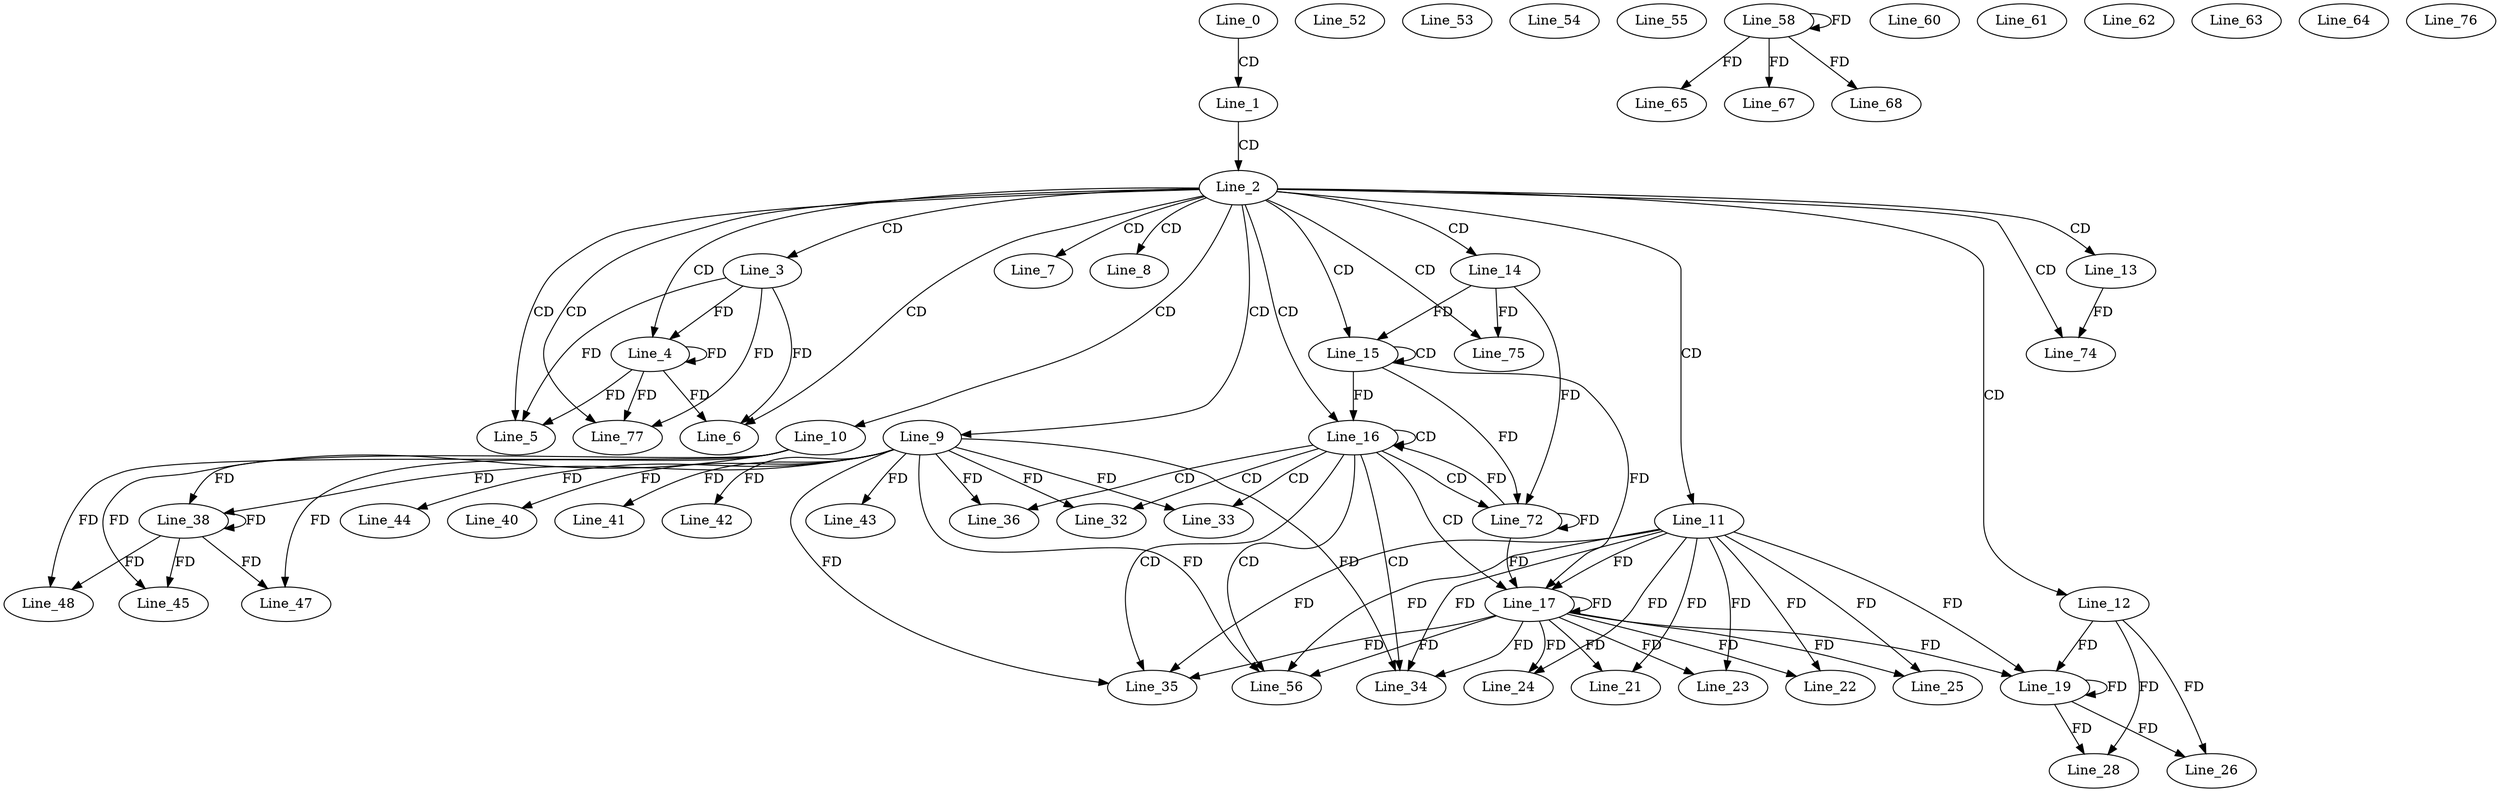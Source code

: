 digraph G {
  Line_0;
  Line_1;
  Line_2;
  Line_3;
  Line_4;
  Line_5;
  Line_6;
  Line_7;
  Line_8;
  Line_9;
  Line_10;
  Line_11;
  Line_12;
  Line_13;
  Line_14;
  Line_15;
  Line_15;
  Line_16;
  Line_17;
  Line_17;
  Line_19;
  Line_19;
  Line_21;
  Line_22;
  Line_23;
  Line_24;
  Line_25;
  Line_26;
  Line_28;
  Line_28;
  Line_32;
  Line_33;
  Line_34;
  Line_34;
  Line_35;
  Line_35;
  Line_36;
  Line_38;
  Line_38;
  Line_40;
  Line_41;
  Line_42;
  Line_43;
  Line_44;
  Line_45;
  Line_47;
  Line_47;
  Line_48;
  Line_52;
  Line_53;
  Line_54;
  Line_54;
  Line_55;
  Line_55;
  Line_56;
  Line_56;
  Line_58;
  Line_58;
  Line_60;
  Line_61;
  Line_62;
  Line_63;
  Line_64;
  Line_65;
  Line_67;
  Line_67;
  Line_68;
  Line_72;
  Line_72;
  Line_74;
  Line_75;
  Line_76;
  Line_77;
  Line_0 -> Line_1 [ label="CD" ];
  Line_1 -> Line_2 [ label="CD" ];
  Line_2 -> Line_3 [ label="CD" ];
  Line_2 -> Line_4 [ label="CD" ];
  Line_3 -> Line_4 [ label="FD" ];
  Line_4 -> Line_4 [ label="FD" ];
  Line_2 -> Line_5 [ label="CD" ];
  Line_3 -> Line_5 [ label="FD" ];
  Line_4 -> Line_5 [ label="FD" ];
  Line_2 -> Line_6 [ label="CD" ];
  Line_3 -> Line_6 [ label="FD" ];
  Line_4 -> Line_6 [ label="FD" ];
  Line_2 -> Line_7 [ label="CD" ];
  Line_2 -> Line_8 [ label="CD" ];
  Line_2 -> Line_9 [ label="CD" ];
  Line_2 -> Line_10 [ label="CD" ];
  Line_2 -> Line_11 [ label="CD" ];
  Line_2 -> Line_12 [ label="CD" ];
  Line_2 -> Line_13 [ label="CD" ];
  Line_2 -> Line_14 [ label="CD" ];
  Line_2 -> Line_15 [ label="CD" ];
  Line_15 -> Line_15 [ label="CD" ];
  Line_14 -> Line_15 [ label="FD" ];
  Line_2 -> Line_16 [ label="CD" ];
  Line_16 -> Line_16 [ label="CD" ];
  Line_15 -> Line_16 [ label="FD" ];
  Line_16 -> Line_17 [ label="CD" ];
  Line_17 -> Line_17 [ label="FD" ];
  Line_11 -> Line_17 [ label="FD" ];
  Line_15 -> Line_17 [ label="FD" ];
  Line_19 -> Line_19 [ label="FD" ];
  Line_12 -> Line_19 [ label="FD" ];
  Line_17 -> Line_19 [ label="FD" ];
  Line_11 -> Line_19 [ label="FD" ];
  Line_17 -> Line_21 [ label="FD" ];
  Line_11 -> Line_21 [ label="FD" ];
  Line_17 -> Line_22 [ label="FD" ];
  Line_11 -> Line_22 [ label="FD" ];
  Line_17 -> Line_23 [ label="FD" ];
  Line_11 -> Line_23 [ label="FD" ];
  Line_17 -> Line_24 [ label="FD" ];
  Line_11 -> Line_24 [ label="FD" ];
  Line_17 -> Line_25 [ label="FD" ];
  Line_11 -> Line_25 [ label="FD" ];
  Line_19 -> Line_26 [ label="FD" ];
  Line_12 -> Line_26 [ label="FD" ];
  Line_19 -> Line_28 [ label="FD" ];
  Line_12 -> Line_28 [ label="FD" ];
  Line_16 -> Line_32 [ label="CD" ];
  Line_9 -> Line_32 [ label="FD" ];
  Line_16 -> Line_33 [ label="CD" ];
  Line_9 -> Line_33 [ label="FD" ];
  Line_16 -> Line_34 [ label="CD" ];
  Line_9 -> Line_34 [ label="FD" ];
  Line_17 -> Line_34 [ label="FD" ];
  Line_11 -> Line_34 [ label="FD" ];
  Line_16 -> Line_35 [ label="CD" ];
  Line_9 -> Line_35 [ label="FD" ];
  Line_17 -> Line_35 [ label="FD" ];
  Line_11 -> Line_35 [ label="FD" ];
  Line_16 -> Line_36 [ label="CD" ];
  Line_9 -> Line_36 [ label="FD" ];
  Line_38 -> Line_38 [ label="FD" ];
  Line_10 -> Line_38 [ label="FD" ];
  Line_9 -> Line_38 [ label="FD" ];
  Line_9 -> Line_40 [ label="FD" ];
  Line_9 -> Line_41 [ label="FD" ];
  Line_9 -> Line_42 [ label="FD" ];
  Line_9 -> Line_43 [ label="FD" ];
  Line_9 -> Line_44 [ label="FD" ];
  Line_38 -> Line_45 [ label="FD" ];
  Line_10 -> Line_45 [ label="FD" ];
  Line_38 -> Line_47 [ label="FD" ];
  Line_10 -> Line_47 [ label="FD" ];
  Line_38 -> Line_48 [ label="FD" ];
  Line_10 -> Line_48 [ label="FD" ];
  Line_16 -> Line_56 [ label="CD" ];
  Line_9 -> Line_56 [ label="FD" ];
  Line_17 -> Line_56 [ label="FD" ];
  Line_11 -> Line_56 [ label="FD" ];
  Line_58 -> Line_58 [ label="FD" ];
  Line_58 -> Line_65 [ label="FD" ];
  Line_58 -> Line_67 [ label="FD" ];
  Line_58 -> Line_68 [ label="FD" ];
  Line_16 -> Line_72 [ label="CD" ];
  Line_72 -> Line_72 [ label="FD" ];
  Line_15 -> Line_72 [ label="FD" ];
  Line_14 -> Line_72 [ label="FD" ];
  Line_2 -> Line_74 [ label="CD" ];
  Line_13 -> Line_74 [ label="FD" ];
  Line_2 -> Line_75 [ label="CD" ];
  Line_14 -> Line_75 [ label="FD" ];
  Line_2 -> Line_77 [ label="CD" ];
  Line_3 -> Line_77 [ label="FD" ];
  Line_4 -> Line_77 [ label="FD" ];
  Line_72 -> Line_16 [ label="FD" ];
  Line_72 -> Line_17 [ label="FD" ];
}
